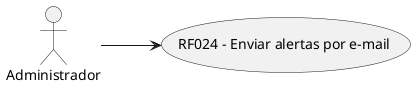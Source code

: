 @startuml
left to right direction
actor Administrador as fc

usecase "RF024 - Enviar alertas por e-mail" as RF024
fc --> RF024

@enduml
